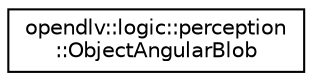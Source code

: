 digraph "Graphical Class Hierarchy"
{
 // LATEX_PDF_SIZE
  edge [fontname="Helvetica",fontsize="10",labelfontname="Helvetica",labelfontsize="10"];
  node [fontname="Helvetica",fontsize="10",shape=record];
  rankdir="LR";
  Node0 [label="opendlv::logic::perception\l::ObjectAngularBlob",height=0.2,width=0.4,color="black", fillcolor="white", style="filled",URL="$classopendlv_1_1logic_1_1perception_1_1ObjectAngularBlob.html",tooltip=" "];
}
